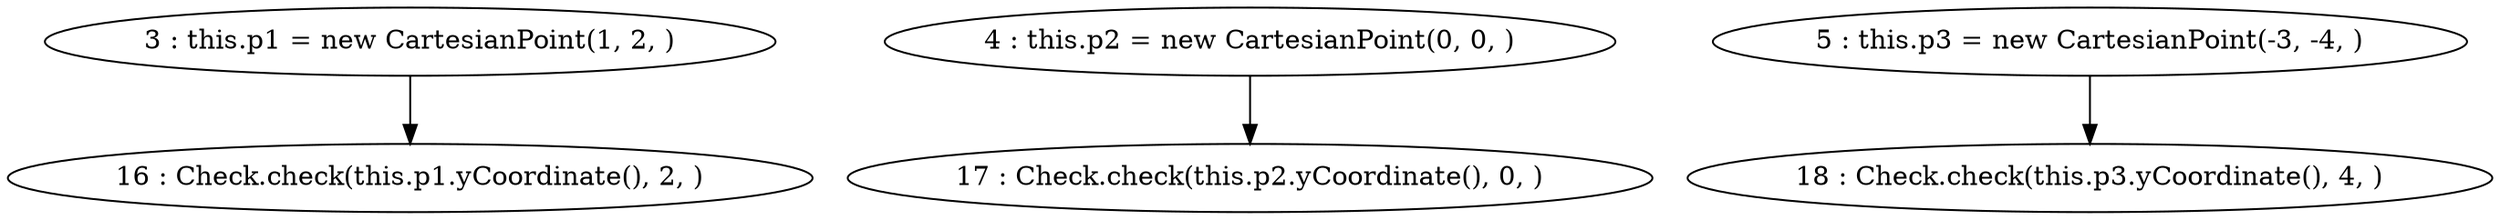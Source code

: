 digraph G {
"3 : this.p1 = new CartesianPoint(1, 2, )"
"3 : this.p1 = new CartesianPoint(1, 2, )" -> "16 : Check.check(this.p1.yCoordinate(), 2, )"
"4 : this.p2 = new CartesianPoint(0, 0, )"
"4 : this.p2 = new CartesianPoint(0, 0, )" -> "17 : Check.check(this.p2.yCoordinate(), 0, )"
"5 : this.p3 = new CartesianPoint(-3, -4, )"
"5 : this.p3 = new CartesianPoint(-3, -4, )" -> "18 : Check.check(this.p3.yCoordinate(), 4, )"
"16 : Check.check(this.p1.yCoordinate(), 2, )"
"17 : Check.check(this.p2.yCoordinate(), 0, )"
"18 : Check.check(this.p3.yCoordinate(), 4, )"
}